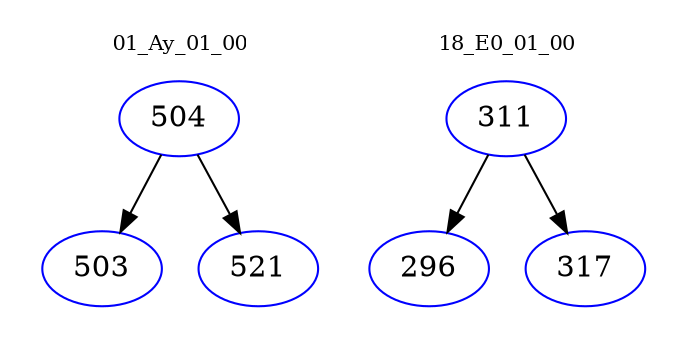 digraph{
subgraph cluster_0 {
color = white
label = "01_Ay_01_00";
fontsize=10;
T0_504 [label="504", color="blue"]
T0_504 -> T0_503 [color="black"]
T0_503 [label="503", color="blue"]
T0_504 -> T0_521 [color="black"]
T0_521 [label="521", color="blue"]
}
subgraph cluster_1 {
color = white
label = "18_E0_01_00";
fontsize=10;
T1_311 [label="311", color="blue"]
T1_311 -> T1_296 [color="black"]
T1_296 [label="296", color="blue"]
T1_311 -> T1_317 [color="black"]
T1_317 [label="317", color="blue"]
}
}
